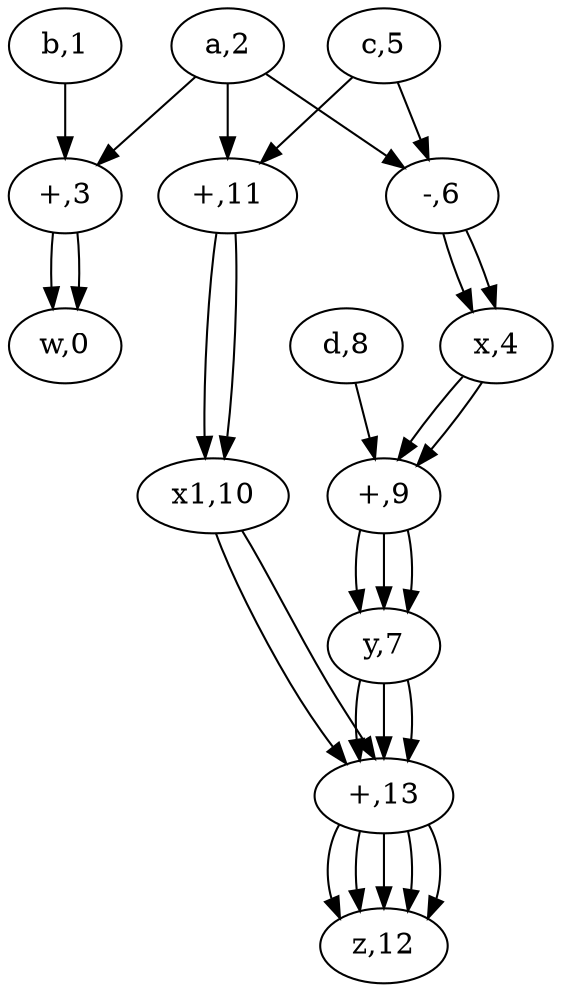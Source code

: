 digraph DFG {
    "0x139605d90" [label="w,0"];
    "0x139605e00" [label="b,1"];
    "0x139605e00" -> "0x1396061f0";
    "0x1396061f0" [label="+,3"];
    "0x1396061f0" -> "0x139605d90";
    "0x139605d90" [label="w,0"];
    "0x139606150" [label="a,2"];
    "0x139606150" -> "0x1396061f0";
    "0x1396061f0" [label="+,3"];
    "0x1396061f0" -> "0x139605d90";
    "0x139605d90" [label="w,0"];
    "0x139606150" -> "0x1396063a0";
    "0x1396063a0" [label="-,6"];
    "0x1396063a0" -> "0x139606230";
    "0x139606230" [label="x,4"];
    "0x139606230" -> "0x139606270";
    "0x139606270" [label="+,9"];
    "0x139606270" -> "0x139605d30";
    "0x139605d30" [label="y,7"];
    "0x139605d30" -> "0x139606710";
    "0x139606710" [label="+,13"];
    "0x139606710" -> "0x1396066a0";
    "0x1396066a0" [label="z,12"];
    "0x139606150" -> "0x139606620";
    "0x139606620" [label="+,11"];
    "0x139606620" -> "0x1396064d0";
    "0x1396064d0" [label="x1,10"];
    "0x1396064d0" -> "0x139606710";
    "0x139606710" [label="+,13"];
    "0x139606710" -> "0x1396066a0";
    "0x1396066a0" [label="z,12"];
    "0x1396062b0" [label="c,5"];
    "0x1396062b0" -> "0x1396063a0";
    "0x1396063a0" [label="-,6"];
    "0x1396063a0" -> "0x139606230";
    "0x139606230" [label="x,4"];
    "0x139606230" -> "0x139606270";
    "0x139606270" [label="+,9"];
    "0x139606270" -> "0x139605d30";
    "0x139605d30" [label="y,7"];
    "0x139605d30" -> "0x139606710";
    "0x139606710" [label="+,13"];
    "0x139606710" -> "0x1396066a0";
    "0x1396066a0" [label="z,12"];
    "0x1396062b0" -> "0x139606620";
    "0x139606620" [label="+,11"];
    "0x139606620" -> "0x1396064d0";
    "0x1396064d0" [label="x1,10"];
    "0x1396064d0" -> "0x139606710";
    "0x139606710" [label="+,13"];
    "0x139606710" -> "0x1396066a0";
    "0x1396066a0" [label="z,12"];
    "0x139606530" [label="d,8"];
    "0x139606530" -> "0x139606270";
    "0x139606270" [label="+,9"];
    "0x139606270" -> "0x139605d30";
    "0x139605d30" [label="y,7"];
    "0x139605d30" -> "0x139606710";
    "0x139606710" [label="+,13"];
    "0x139606710" -> "0x1396066a0";
    "0x1396066a0" [label="z,12"];
}
